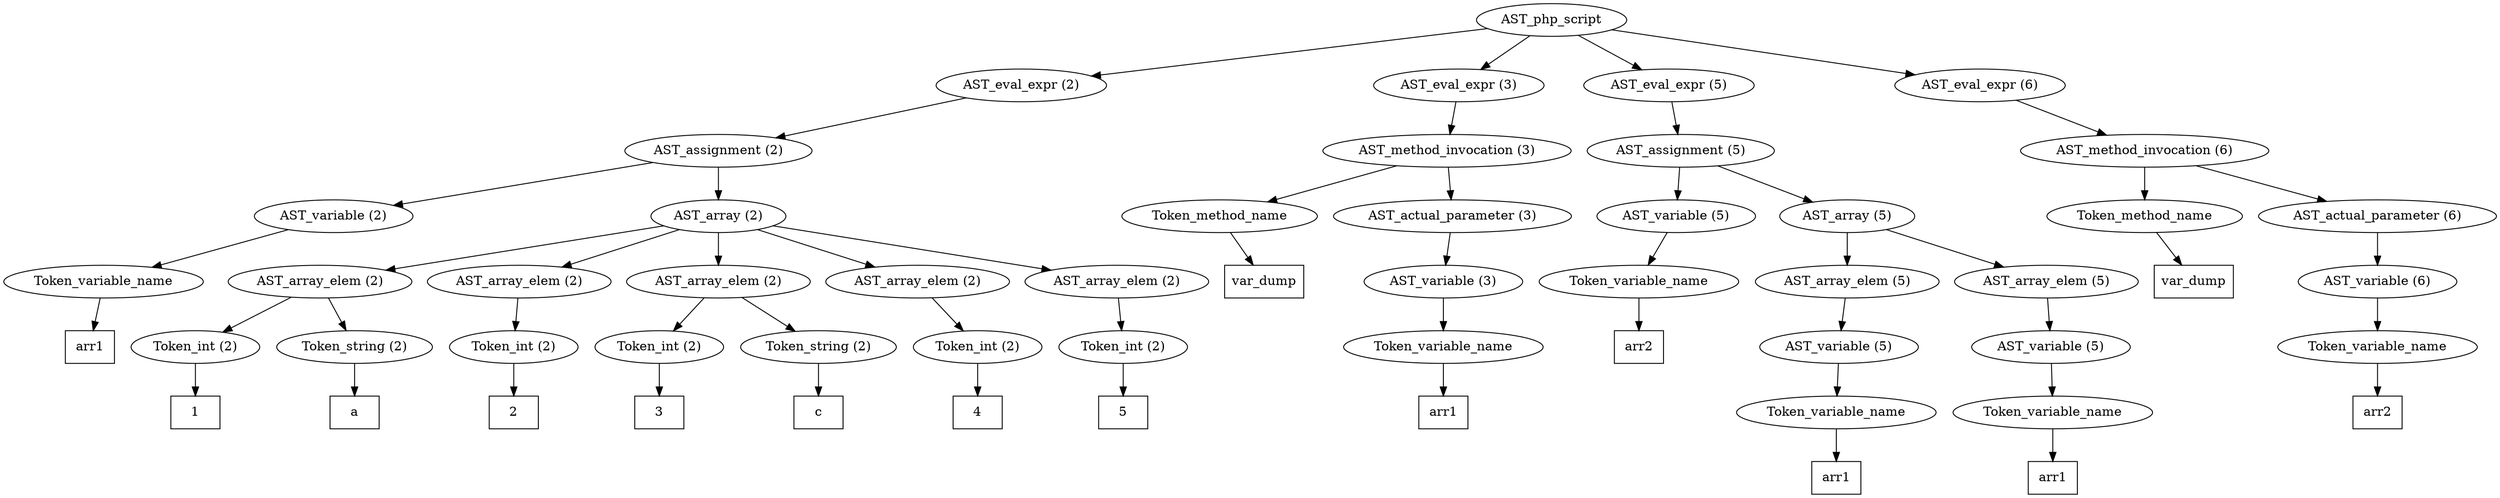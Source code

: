 /*
 * AST in dot format generated by phc -- the PHP compiler
 */

digraph AST {
node_0 [label="AST_php_script"];
node_1 [label="AST_eval_expr (2)"];
node_2 [label="AST_assignment (2)"];
node_3 [label="AST_variable (2)"];
node_4 [label="Token_variable_name"];
node_5 [label="arr1", shape=box]
node_4 -> node_5;
node_3 -> node_4;
node_6 [label="AST_array (2)"];
node_7 [label="AST_array_elem (2)"];
node_8 [label="Token_int (2)"];
node_9 [label="1", shape=box]
node_8 -> node_9;
node_10 [label="Token_string (2)"];
node_11 [label="a", shape=box]
node_10 -> node_11;
node_7 -> node_10;
node_7 -> node_8;
node_12 [label="AST_array_elem (2)"];
node_13 [label="Token_int (2)"];
node_14 [label="2", shape=box]
node_13 -> node_14;
node_12 -> node_13;
node_15 [label="AST_array_elem (2)"];
node_16 [label="Token_int (2)"];
node_17 [label="3", shape=box]
node_16 -> node_17;
node_18 [label="Token_string (2)"];
node_19 [label="c", shape=box]
node_18 -> node_19;
node_15 -> node_18;
node_15 -> node_16;
node_20 [label="AST_array_elem (2)"];
node_21 [label="Token_int (2)"];
node_22 [label="4", shape=box]
node_21 -> node_22;
node_20 -> node_21;
node_23 [label="AST_array_elem (2)"];
node_24 [label="Token_int (2)"];
node_25 [label="5", shape=box]
node_24 -> node_25;
node_23 -> node_24;
node_6 -> node_23;
node_6 -> node_20;
node_6 -> node_15;
node_6 -> node_12;
node_6 -> node_7;
node_2 -> node_6;
node_2 -> node_3;
node_1 -> node_2;
node_26 [label="AST_eval_expr (3)"];
node_27 [label="AST_method_invocation (3)"];
node_28 [label="Token_method_name"];
node_29 [label="var_dump", shape=box]
node_28 -> node_29;
node_30 [label="AST_actual_parameter (3)"];
node_31 [label="AST_variable (3)"];
node_32 [label="Token_variable_name"];
node_33 [label="arr1", shape=box]
node_32 -> node_33;
node_31 -> node_32;
node_30 -> node_31;
node_27 -> node_30;
node_27 -> node_28;
node_26 -> node_27;
node_34 [label="AST_eval_expr (5)"];
node_35 [label="AST_assignment (5)"];
node_36 [label="AST_variable (5)"];
node_37 [label="Token_variable_name"];
node_38 [label="arr2", shape=box]
node_37 -> node_38;
node_36 -> node_37;
node_39 [label="AST_array (5)"];
node_40 [label="AST_array_elem (5)"];
node_41 [label="AST_variable (5)"];
node_42 [label="Token_variable_name"];
node_43 [label="arr1", shape=box]
node_42 -> node_43;
node_41 -> node_42;
node_40 -> node_41;
node_44 [label="AST_array_elem (5)"];
node_45 [label="AST_variable (5)"];
node_46 [label="Token_variable_name"];
node_47 [label="arr1", shape=box]
node_46 -> node_47;
node_45 -> node_46;
node_44 -> node_45;
node_39 -> node_44;
node_39 -> node_40;
node_35 -> node_39;
node_35 -> node_36;
node_34 -> node_35;
node_48 [label="AST_eval_expr (6)"];
node_49 [label="AST_method_invocation (6)"];
node_50 [label="Token_method_name"];
node_51 [label="var_dump", shape=box]
node_50 -> node_51;
node_52 [label="AST_actual_parameter (6)"];
node_53 [label="AST_variable (6)"];
node_54 [label="Token_variable_name"];
node_55 [label="arr2", shape=box]
node_54 -> node_55;
node_53 -> node_54;
node_52 -> node_53;
node_49 -> node_52;
node_49 -> node_50;
node_48 -> node_49;
node_0 -> node_48;
node_0 -> node_34;
node_0 -> node_26;
node_0 -> node_1;
}
